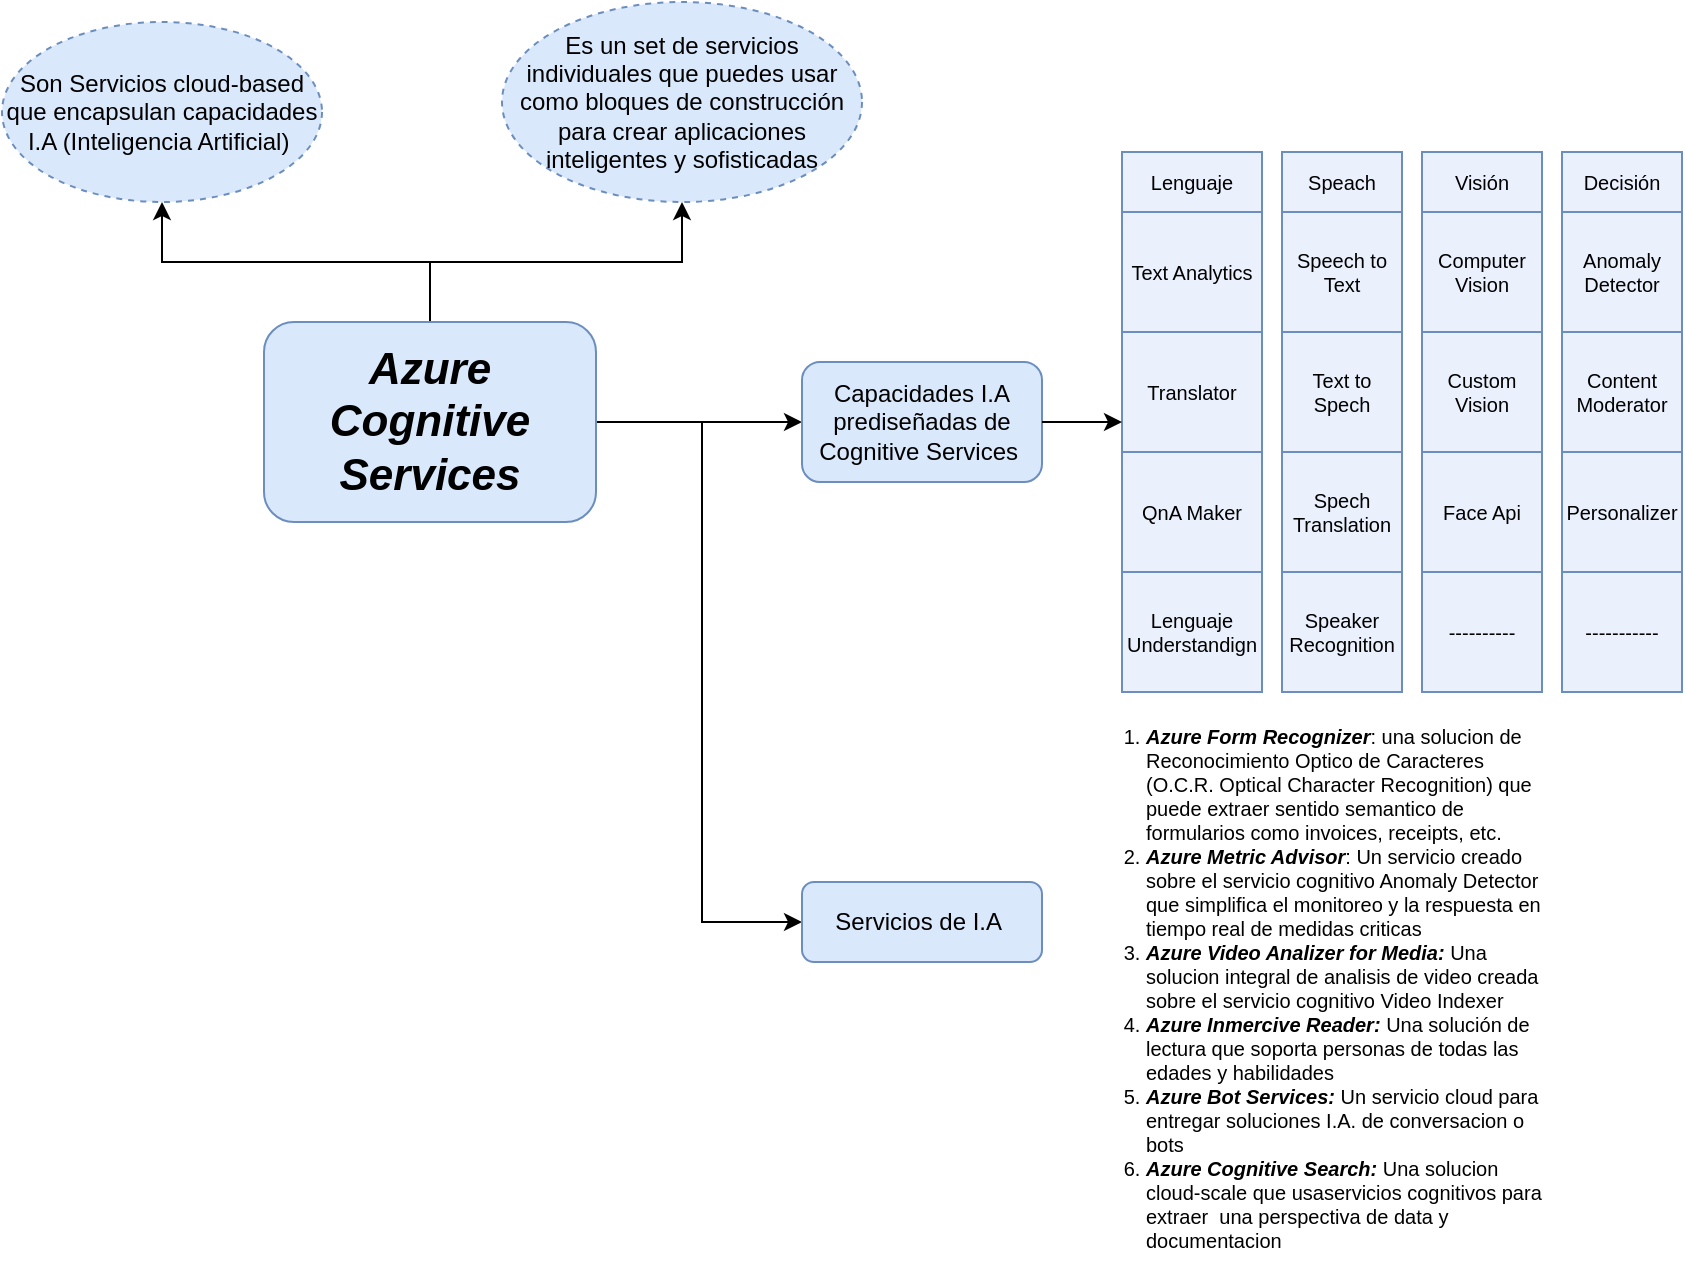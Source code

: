<mxfile version="15.5.8" type="github">
  <diagram id="Uhn_6moB0uJkG4MjftD4" name="Page-1">
    <mxGraphModel dx="1185" dy="665" grid="1" gridSize="10" guides="1" tooltips="1" connect="1" arrows="1" fold="1" page="1" pageScale="1" pageWidth="827" pageHeight="1169" math="0" shadow="0">
      <root>
        <mxCell id="0" />
        <mxCell id="1" parent="0" />
        <mxCell id="RiblvqADB9qFJhKNjGHc-3" value="" style="edgeStyle=orthogonalEdgeStyle;rounded=0;orthogonalLoop=1;jettySize=auto;html=1;fontSize=22;" edge="1" parent="1" source="RiblvqADB9qFJhKNjGHc-1" target="RiblvqADB9qFJhKNjGHc-2">
          <mxGeometry relative="1" as="geometry" />
        </mxCell>
        <mxCell id="RiblvqADB9qFJhKNjGHc-5" value="" style="edgeStyle=orthogonalEdgeStyle;rounded=0;orthogonalLoop=1;jettySize=auto;html=1;fontSize=22;" edge="1" parent="1" source="RiblvqADB9qFJhKNjGHc-1" target="RiblvqADB9qFJhKNjGHc-4">
          <mxGeometry relative="1" as="geometry" />
        </mxCell>
        <mxCell id="RiblvqADB9qFJhKNjGHc-7" value="" style="edgeStyle=orthogonalEdgeStyle;rounded=0;orthogonalLoop=1;jettySize=auto;html=1;fontSize=22;" edge="1" parent="1" source="RiblvqADB9qFJhKNjGHc-1" target="RiblvqADB9qFJhKNjGHc-6">
          <mxGeometry relative="1" as="geometry" />
        </mxCell>
        <mxCell id="RiblvqADB9qFJhKNjGHc-51" value="" style="edgeStyle=orthogonalEdgeStyle;rounded=0;orthogonalLoop=1;jettySize=auto;html=1;fontSize=10;entryX=0;entryY=0.5;entryDx=0;entryDy=0;" edge="1" parent="1" source="RiblvqADB9qFJhKNjGHc-1" target="RiblvqADB9qFJhKNjGHc-50">
          <mxGeometry relative="1" as="geometry">
            <Array as="points">
              <mxPoint x="550" y="250" />
              <mxPoint x="550" y="500" />
            </Array>
          </mxGeometry>
        </mxCell>
        <mxCell id="RiblvqADB9qFJhKNjGHc-1" value="&lt;font style=&quot;font-size: 22px&quot;&gt;&lt;b&gt;&lt;i&gt;Azure Cognitive Services&lt;/i&gt;&lt;/b&gt;&lt;/font&gt;" style="rounded=1;whiteSpace=wrap;html=1;fillColor=#dae8fc;strokeColor=#6c8ebf;" vertex="1" parent="1">
          <mxGeometry x="331" y="200" width="166" height="100" as="geometry" />
        </mxCell>
        <mxCell id="RiblvqADB9qFJhKNjGHc-2" value="Son Servicios cloud-based que encapsulan capacidades I.A (Inteligencia Artificial)&amp;nbsp;" style="ellipse;whiteSpace=wrap;html=1;rounded=1;strokeColor=#6c8ebf;fillColor=#dae8fc;dashed=1;" vertex="1" parent="1">
          <mxGeometry x="200" y="50" width="160" height="90" as="geometry" />
        </mxCell>
        <mxCell id="RiblvqADB9qFJhKNjGHc-4" value="Es un set de servicios individuales que puedes usar como bloques de construcción para crear aplicaciones inteligentes y sofisticadas" style="ellipse;whiteSpace=wrap;html=1;rounded=1;strokeColor=#6c8ebf;fillColor=#dae8fc;dashed=1;" vertex="1" parent="1">
          <mxGeometry x="450" y="40" width="180" height="100" as="geometry" />
        </mxCell>
        <mxCell id="RiblvqADB9qFJhKNjGHc-6" value="Capacidades I.A prediseñadas de Cognitive Services&amp;nbsp;" style="whiteSpace=wrap;html=1;rounded=1;strokeColor=#6c8ebf;fillColor=#dae8fc;" vertex="1" parent="1">
          <mxGeometry x="600" y="220" width="120" height="60" as="geometry" />
        </mxCell>
        <mxCell id="RiblvqADB9qFJhKNjGHc-27" value="Translator" style="rounded=0;whiteSpace=wrap;html=1;fontSize=10;fillColor=#EAF0FC;strokeColor=#6c8ebf;" vertex="1" parent="1">
          <mxGeometry x="760" y="205" width="70" height="60" as="geometry" />
        </mxCell>
        <mxCell id="RiblvqADB9qFJhKNjGHc-28" value="Text to Spech" style="rounded=0;whiteSpace=wrap;html=1;fontSize=10;fillColor=#EAF0FC;strokeColor=#6c8ebf;" vertex="1" parent="1">
          <mxGeometry x="840" y="205" width="60" height="60" as="geometry" />
        </mxCell>
        <mxCell id="RiblvqADB9qFJhKNjGHc-29" value="Custom Vision" style="rounded=0;whiteSpace=wrap;html=1;fontSize=10;fillColor=#EAF0FC;strokeColor=#6c8ebf;" vertex="1" parent="1">
          <mxGeometry x="910" y="205" width="60" height="60" as="geometry" />
        </mxCell>
        <mxCell id="RiblvqADB9qFJhKNjGHc-30" value="Content Moderator" style="rounded=0;whiteSpace=wrap;html=1;fontSize=10;fillColor=#EAF0FC;strokeColor=#6c8ebf;" vertex="1" parent="1">
          <mxGeometry x="980" y="205" width="60" height="60" as="geometry" />
        </mxCell>
        <mxCell id="RiblvqADB9qFJhKNjGHc-31" value="QnA Maker" style="rounded=0;whiteSpace=wrap;html=1;fontSize=10;fillColor=#EAF0FC;strokeColor=#6c8ebf;" vertex="1" parent="1">
          <mxGeometry x="760" y="265" width="70" height="60" as="geometry" />
        </mxCell>
        <mxCell id="RiblvqADB9qFJhKNjGHc-32" value="Spech Translation" style="rounded=0;whiteSpace=wrap;html=1;fontSize=10;fillColor=#EAF0FC;strokeColor=#6c8ebf;" vertex="1" parent="1">
          <mxGeometry x="840" y="265" width="60" height="60" as="geometry" />
        </mxCell>
        <mxCell id="RiblvqADB9qFJhKNjGHc-33" value="Face Api" style="rounded=0;whiteSpace=wrap;html=1;fontSize=10;fillColor=#EAF0FC;strokeColor=#6c8ebf;" vertex="1" parent="1">
          <mxGeometry x="910" y="265" width="60" height="60" as="geometry" />
        </mxCell>
        <mxCell id="RiblvqADB9qFJhKNjGHc-34" value="Personalizer" style="rounded=0;whiteSpace=wrap;html=1;fontSize=10;fillColor=#EAF0FC;strokeColor=#6c8ebf;" vertex="1" parent="1">
          <mxGeometry x="980" y="265" width="60" height="60" as="geometry" />
        </mxCell>
        <mxCell id="RiblvqADB9qFJhKNjGHc-35" value="Lenguaje Understandign" style="rounded=0;whiteSpace=wrap;html=1;fontSize=10;fillColor=#EAF0FC;strokeColor=#6c8ebf;" vertex="1" parent="1">
          <mxGeometry x="760" y="325" width="70" height="60" as="geometry" />
        </mxCell>
        <mxCell id="RiblvqADB9qFJhKNjGHc-36" value="Speaker Recognition" style="rounded=0;whiteSpace=wrap;html=1;fontSize=10;fillColor=#EAF0FC;strokeColor=#6c8ebf;" vertex="1" parent="1">
          <mxGeometry x="840" y="325" width="60" height="60" as="geometry" />
        </mxCell>
        <mxCell id="RiblvqADB9qFJhKNjGHc-37" value="----------" style="rounded=0;whiteSpace=wrap;html=1;fontSize=10;fillColor=#EAF0FC;strokeColor=#6c8ebf;" vertex="1" parent="1">
          <mxGeometry x="910" y="325" width="60" height="60" as="geometry" />
        </mxCell>
        <mxCell id="RiblvqADB9qFJhKNjGHc-38" value="-----------" style="rounded=0;whiteSpace=wrap;html=1;fontSize=10;fillColor=#EAF0FC;strokeColor=#6c8ebf;" vertex="1" parent="1">
          <mxGeometry x="980" y="325" width="60" height="60" as="geometry" />
        </mxCell>
        <mxCell id="RiblvqADB9qFJhKNjGHc-39" value="Text Analytics" style="rounded=0;whiteSpace=wrap;html=1;fontSize=10;fillColor=#EAF0FC;strokeColor=#6c8ebf;" vertex="1" parent="1">
          <mxGeometry x="760" y="145" width="70" height="60" as="geometry" />
        </mxCell>
        <mxCell id="RiblvqADB9qFJhKNjGHc-40" value="Speech to Text" style="rounded=0;whiteSpace=wrap;html=1;fontSize=10;fillColor=#EAF0FC;strokeColor=#6c8ebf;" vertex="1" parent="1">
          <mxGeometry x="840" y="145" width="60" height="60" as="geometry" />
        </mxCell>
        <mxCell id="RiblvqADB9qFJhKNjGHc-41" value="Computer Vision" style="rounded=0;whiteSpace=wrap;html=1;fontSize=10;fillColor=#EAF0FC;strokeColor=#6c8ebf;" vertex="1" parent="1">
          <mxGeometry x="910" y="145" width="60" height="60" as="geometry" />
        </mxCell>
        <mxCell id="RiblvqADB9qFJhKNjGHc-42" value="Anomaly Detector" style="rounded=0;whiteSpace=wrap;html=1;fontSize=10;fillColor=#EAF0FC;strokeColor=#6c8ebf;" vertex="1" parent="1">
          <mxGeometry x="980" y="145" width="60" height="60" as="geometry" />
        </mxCell>
        <mxCell id="RiblvqADB9qFJhKNjGHc-45" value="&lt;font style=&quot;font-size: 10px&quot;&gt;Visión&lt;/font&gt;" style="rounded=0;whiteSpace=wrap;html=1;fontSize=10;fillColor=#EAF0FC;strokeColor=#6c8ebf;" vertex="1" parent="1">
          <mxGeometry x="910" y="115" width="60" height="30" as="geometry" />
        </mxCell>
        <mxCell id="RiblvqADB9qFJhKNjGHc-46" value="&lt;font style=&quot;font-size: 10px&quot;&gt;Decisión&lt;/font&gt;" style="rounded=0;whiteSpace=wrap;html=1;fontSize=10;fillColor=#EAF0FC;strokeColor=#6c8ebf;" vertex="1" parent="1">
          <mxGeometry x="980" y="115" width="60" height="30" as="geometry" />
        </mxCell>
        <mxCell id="RiblvqADB9qFJhKNjGHc-47" value="&lt;font style=&quot;font-size: 10px;&quot;&gt;Lenguaje&lt;/font&gt;" style="rounded=0;whiteSpace=wrap;html=1;fontSize=10;fillColor=#EAF0FC;strokeColor=#6c8ebf;" vertex="1" parent="1">
          <mxGeometry x="760" y="115" width="70" height="30" as="geometry" />
        </mxCell>
        <mxCell id="RiblvqADB9qFJhKNjGHc-48" value="&lt;font style=&quot;font-size: 10px&quot;&gt;Speach&lt;/font&gt;" style="rounded=0;whiteSpace=wrap;html=1;fontSize=10;fillColor=#EAF0FC;strokeColor=#6c8ebf;" vertex="1" parent="1">
          <mxGeometry x="840" y="115" width="60" height="30" as="geometry" />
        </mxCell>
        <mxCell id="RiblvqADB9qFJhKNjGHc-49" value="" style="endArrow=classic;html=1;rounded=0;fontSize=10;exitX=1;exitY=0.5;exitDx=0;exitDy=0;entryX=0;entryY=0.75;entryDx=0;entryDy=0;" edge="1" parent="1" source="RiblvqADB9qFJhKNjGHc-6" target="RiblvqADB9qFJhKNjGHc-27">
          <mxGeometry width="50" height="50" relative="1" as="geometry">
            <mxPoint x="770" y="170" as="sourcePoint" />
            <mxPoint x="820" y="120" as="targetPoint" />
          </mxGeometry>
        </mxCell>
        <mxCell id="RiblvqADB9qFJhKNjGHc-50" value="Servicios de I.A&amp;nbsp;" style="whiteSpace=wrap;html=1;rounded=1;strokeColor=#6c8ebf;fillColor=#dae8fc;" vertex="1" parent="1">
          <mxGeometry x="600" y="480" width="120" height="40" as="geometry" />
        </mxCell>
        <mxCell id="RiblvqADB9qFJhKNjGHc-52" value="&lt;ol&gt;&lt;li&gt;&lt;b&gt;&lt;i&gt;Azure Form Recognizer&lt;/i&gt;&lt;/b&gt;: una solucion de Reconocimiento Optico de Caracteres (O.C.R. Optical Character Recognition) que puede extraer sentido semantico de formularios como invoices, receipts, etc.&lt;/li&gt;&lt;li&gt;&lt;b&gt;&lt;i&gt;Azure Metric Advisor&lt;/i&gt;&lt;/b&gt;: Un servicio creado sobre el servicio cognitivo Anomaly Detector que simplifica el monitoreo y la respuesta en tiempo real de medidas criticas&lt;/li&gt;&lt;li&gt;&lt;i style=&quot;font-weight: bold&quot;&gt;Azure Video Analizer for Media: &lt;/i&gt;Una solucion integral de analisis de video creada sobre el servicio cognitivo Video Indexer&lt;/li&gt;&lt;li&gt;&lt;i style=&quot;font-weight: bold&quot;&gt;Azure Inmercive Reader: &lt;/i&gt;Una solución de lectura que soporta personas de todas las edades y habilidades&lt;/li&gt;&lt;li&gt;&lt;i style=&quot;font-weight: bold&quot;&gt;Azure Bot Services: &lt;/i&gt;Un servicio cloud para entregar soluciones I.A. de conversacion o bots&lt;/li&gt;&lt;li&gt;&lt;i style=&quot;font-weight: bold&quot;&gt;Azure Cognitive Search: &lt;/i&gt;Una solucion cloud-scale que usaservicios cognitivos para extraer&amp;nbsp; una perspectiva de data y documentacion&lt;/li&gt;&lt;/ol&gt;" style="text;html=1;strokeColor=none;fillColor=none;align=left;verticalAlign=top;whiteSpace=wrap;rounded=0;fontSize=10;" vertex="1" parent="1">
          <mxGeometry x="730" y="385" width="240" height="270" as="geometry" />
        </mxCell>
      </root>
    </mxGraphModel>
  </diagram>
</mxfile>
